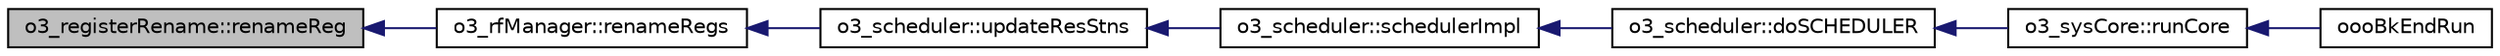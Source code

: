 digraph G
{
  edge [fontname="Helvetica",fontsize="10",labelfontname="Helvetica",labelfontsize="10"];
  node [fontname="Helvetica",fontsize="10",shape=record];
  rankdir=LR;
  Node1 [label="o3_registerRename::renameReg",height=0.2,width=0.4,color="black", fillcolor="grey75", style="filled" fontcolor="black"];
  Node1 -> Node2 [dir=back,color="midnightblue",fontsize="10",style="solid",fontname="Helvetica"];
  Node2 [label="o3_rfManager::renameRegs",height=0.2,width=0.4,color="black", fillcolor="white", style="filled",URL="$classo3__rfManager.html#a702dcade81b3d2ccba4bae0ef8d7de30"];
  Node2 -> Node3 [dir=back,color="midnightblue",fontsize="10",style="solid",fontname="Helvetica"];
  Node3 [label="o3_scheduler::updateResStns",height=0.2,width=0.4,color="black", fillcolor="white", style="filled",URL="$classo3__scheduler.html#a3eaa3373cbbd123523a9cbf4d7326692"];
  Node3 -> Node4 [dir=back,color="midnightblue",fontsize="10",style="solid",fontname="Helvetica"];
  Node4 [label="o3_scheduler::schedulerImpl",height=0.2,width=0.4,color="black", fillcolor="white", style="filled",URL="$classo3__scheduler.html#ade8fe27e00ac0430122634af01c0639c"];
  Node4 -> Node5 [dir=back,color="midnightblue",fontsize="10",style="solid",fontname="Helvetica"];
  Node5 [label="o3_scheduler::doSCHEDULER",height=0.2,width=0.4,color="black", fillcolor="white", style="filled",URL="$classo3__scheduler.html#a336443d7d6e8f6b892c7c71b97099e40"];
  Node5 -> Node6 [dir=back,color="midnightblue",fontsize="10",style="solid",fontname="Helvetica"];
  Node6 [label="o3_sysCore::runCore",height=0.2,width=0.4,color="black", fillcolor="white", style="filled",URL="$classo3__sysCore.html#ab97edaa7f8ea74d7315b71d7d03a736c"];
  Node6 -> Node7 [dir=back,color="midnightblue",fontsize="10",style="solid",fontname="Helvetica"];
  Node7 [label="oooBkEndRun",height=0.2,width=0.4,color="black", fillcolor="white", style="filled",URL="$oooBkEnd_8h.html#aaa2cf7fe88073cf54894d48f17271d93"];
}
